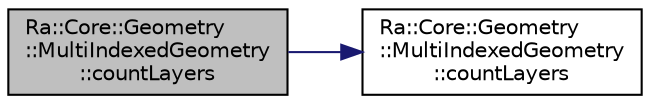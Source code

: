 digraph "Ra::Core::Geometry::MultiIndexedGeometry::countLayers"
{
 // INTERACTIVE_SVG=YES
 // LATEX_PDF_SIZE
  edge [fontname="Helvetica",fontsize="10",labelfontname="Helvetica",labelfontsize="10"];
  node [fontname="Helvetica",fontsize="10",shape=record];
  rankdir="LR";
  Node1 [label="Ra::Core::Geometry\l::MultiIndexedGeometry\l::countLayers",height=0.2,width=0.4,color="black", fillcolor="grey75", style="filled", fontcolor="black",tooltip="Count the number of layer matching the input parameters."];
  Node1 -> Node2 [color="midnightblue",fontsize="10",style="solid",fontname="Helvetica"];
  Node2 [label="Ra::Core::Geometry\l::MultiIndexedGeometry\l::countLayers",height=0.2,width=0.4,color="black", fillcolor="white", style="filled",URL="$classRa_1_1Core_1_1Geometry_1_1MultiIndexedGeometry.html#a39d57fddddd7dc9003f7ffcc5abe0f36",tooltip="Count the number of layer matching the input parameters."];
}
